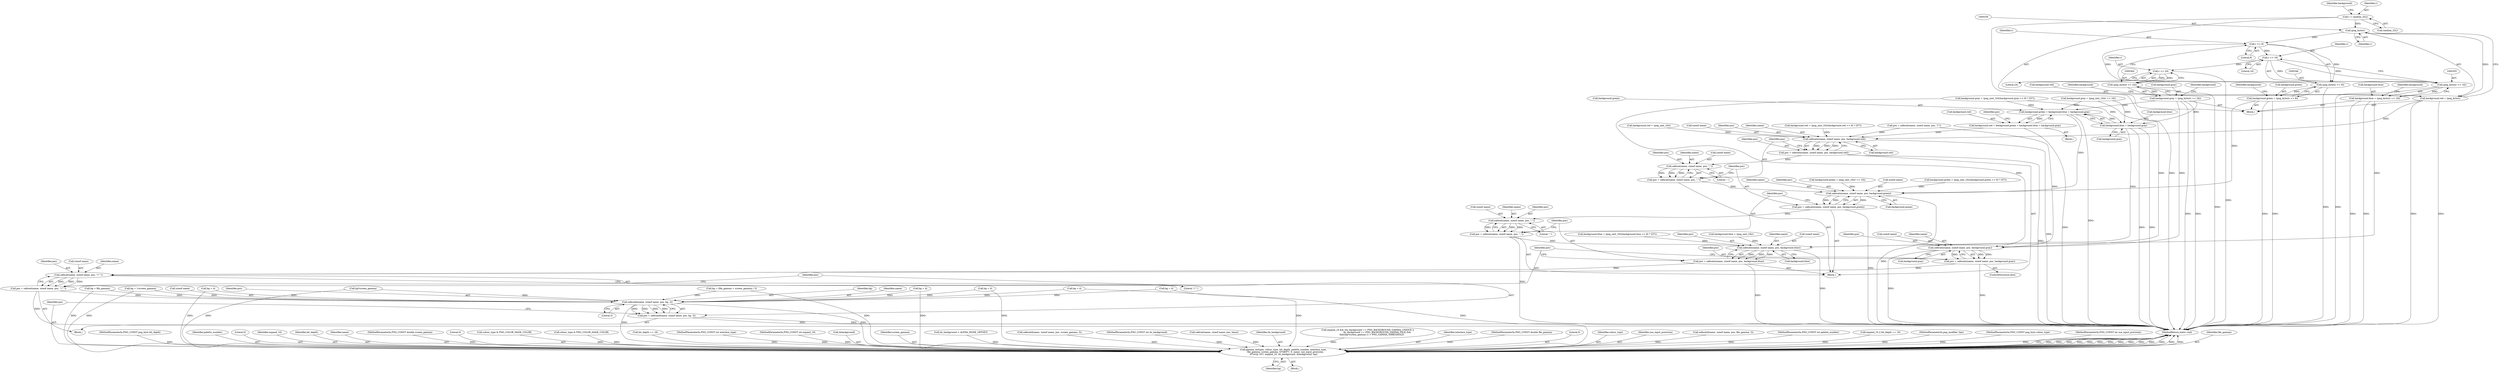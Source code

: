 digraph "0_Android_9d4853418ab2f754c2b63e091c29c5529b8b86ca_44@API" {
"1000331" [label="(Call,r = random_32())"];
"1000338" [label="(Call,(png_byte)r)"];
"1000334" [label="(Call,background.red = (png_byte)r)"];
"1000456" [label="(Call,safecatn(name, sizeof name, pos, background.red))"];
"1000454" [label="(Call,pos = safecatn(name, sizeof name, pos, background.red))"];
"1000466" [label="(Call,safecat(name, sizeof name, pos, \",\"))"];
"1000464" [label="(Call,pos = safecat(name, sizeof name, pos, \",\"))"];
"1000474" [label="(Call,safecatn(name, sizeof name, pos, background.green))"];
"1000472" [label="(Call,pos = safecatn(name, sizeof name, pos, background.green))"];
"1000484" [label="(Call,safecat(name, sizeof name, pos, \",\"))"];
"1000482" [label="(Call,pos = safecat(name, sizeof name, pos, \",\"))"];
"1000492" [label="(Call,safecatn(name, sizeof name, pos, background.blue))"];
"1000490" [label="(Call,pos = safecatn(name, sizeof name, pos, background.blue))"];
"1000513" [label="(Call,safecat(name, sizeof name, pos, \")^\"))"];
"1000511" [label="(Call,pos = safecat(name, sizeof name, pos, \")^\"))"];
"1000521" [label="(Call,safecatd(name, sizeof name, pos, bg, 3))"];
"1000519" [label="(Call,pos = safecatd(name, sizeof name, pos, bg, 3))"];
"1000528" [label="(Call,gamma_test(pm, colour_type, bit_depth, palette_number, interlace_type,\n      file_gamma, screen_gamma, 0/*sBIT*/, 0, name, use_input_precision,\n 0/*strip 16*/, expand_16, do_background, &background, bg))"];
"1000347" [label="(Call,r >> 8)"];
"1000345" [label="(Call,(png_byte)(r >> 8))"];
"1000341" [label="(Call,background.green = (png_byte)(r >> 8))"];
"1000356" [label="(Call,r >> 16)"];
"1000354" [label="(Call,(png_byte)(r >> 16))"];
"1000350" [label="(Call,background.blue = (png_byte)(r >> 16))"];
"1000365" [label="(Call,r >> 24)"];
"1000363" [label="(Call,(png_byte)(r >> 24))"];
"1000359" [label="(Call,background.gray = (png_byte)(r >> 24))"];
"1000383" [label="(Call,background.green = background.blue = background.gray)"];
"1000379" [label="(Call,background.red = background.green = background.blue = background.gray)"];
"1000387" [label="(Call,background.blue = background.gray)"];
"1000503" [label="(Call,safecatn(name, sizeof name, pos, background.gray))"];
"1000501" [label="(Call,pos = safecatn(name, sizeof name, pos, background.gray))"];
"1000120" [label="(MethodParameterIn,PNG_CONST png_byte bit_depth)"];
"1000351" [label="(Call,background.blue)"];
"1000490" [label="(Call,pos = safecatn(name, sizeof name, pos, background.blue))"];
"1000365" [label="(Call,r >> 24)"];
"1000162" [label="(Call,bg = file_gamma)"];
"1000491" [label="(Identifier,pos)"];
"1000387" [label="(Call,background.blue = background.gray)"];
"1000518" [label="(Literal,\")^\")"];
"1000440" [label="(Block,)"];
"1000152" [label="(Call,bg = 1/screen_gamma)"];
"1000302" [label="(Call,background.blue = (png_uint_16)((background.blue >> 8) * 257))"];
"1000532" [label="(Identifier,palette_number)"];
"1000479" [label="(Call,background.green)"];
"1000537" [label="(Literal,0)"];
"1000541" [label="(Identifier,expand_16)"];
"1000356" [label="(Call,r >> 16)"];
"1000528" [label="(Call,gamma_test(pm, colour_type, bit_depth, palette_number, interlace_type,\n      file_gamma, screen_gamma, 0/*sBIT*/, 0, name, use_input_precision,\n 0/*strip 16*/, expand_16, do_background, &background, bg))"];
"1000335" [label="(Call,background.red)"];
"1000461" [label="(Call,background.red)"];
"1000336" [label="(Identifier,background)"];
"1000531" [label="(Identifier,bit_depth)"];
"1000507" [label="(Identifier,pos)"];
"1000523" [label="(Call,sizeof name)"];
"1000454" [label="(Call,pos = safecatn(name, sizeof name, pos, background.red))"];
"1000221" [label="(Call,background.red = (png_uint_16)r)"];
"1000341" [label="(Call,background.green = (png_byte)(r >> 8))"];
"1000338" [label="(Call,(png_byte)r)"];
"1000352" [label="(Identifier,background)"];
"1000486" [label="(Call,sizeof name)"];
"1000354" [label="(Call,(png_byte)(r >> 16))"];
"1000517" [label="(Identifier,pos)"];
"1000545" [label="(Identifier,bg)"];
"1000538" [label="(Identifier,name)"];
"1000475" [label="(Identifier,name)"];
"1000471" [label="(Literal,\",\")"];
"1000527" [label="(Literal,3)"];
"1000348" [label="(Identifier,r)"];
"1000508" [label="(Call,background.gray)"];
"1000361" [label="(Identifier,background)"];
"1000124" [label="(MethodParameterIn,PNG_CONST double screen_gamma)"];
"1000478" [label="(Identifier,pos)"];
"1000536" [label="(Literal,0)"];
"1000375" [label="(Call,colour_type & PNG_COLOR_MASK_COLOR)"];
"1000450" [label="(Call,colour_type & PNG_COLOR_MASK_COLOR)"];
"1000198" [label="(Call,bg = 4)"];
"1000213" [label="(Call,bit_depth == 16)"];
"1000349" [label="(Literal,8)"];
"1000122" [label="(MethodParameterIn,PNG_CONST int interlace_type)"];
"1000525" [label="(Identifier,pos)"];
"1000127" [label="(MethodParameterIn,PNG_CONST int expand_16)"];
"1000474" [label="(Call,safecatn(name, sizeof name, pos, background.green))"];
"1000543" [label="(Call,&background)"];
"1000513" [label="(Call,safecat(name, sizeof name, pos, \")^\"))"];
"1000380" [label="(Call,background.red)"];
"1000342" [label="(Call,background.green)"];
"1000529" [label="(Identifier,pm)"];
"1000228" [label="(Call,background.green = (png_uint_16)(r >> 16))"];
"1000270" [label="(Call,bg*screen_gamma)"];
"1000535" [label="(Identifier,screen_gamma)"];
"1000170" [label="(Call,bg = (file_gamma + screen_gamma) / 3)"];
"1000367" [label="(Literal,24)"];
"1000464" [label="(Call,pos = safecat(name, sizeof name, pos, \",\"))"];
"1000485" [label="(Identifier,name)"];
"1000360" [label="(Call,background.gray)"];
"1000521" [label="(Call,safecatd(name, sizeof name, pos, bg, 3))"];
"1000526" [label="(Identifier,bg)"];
"1000331" [label="(Call,r = random_32())"];
"1000496" [label="(Identifier,pos)"];
"1000520" [label="(Identifier,pos)"];
"1000546" [label="(MethodReturn,static void)"];
"1000359" [label="(Call,background.gray = (png_byte)(r >> 24))"];
"1000522" [label="(Identifier,name)"];
"1000384" [label="(Call,background.green)"];
"1000128" [label="(Block,)"];
"1000473" [label="(Identifier,pos)"];
"1000437" [label="(Call,do_background < ALPHA_MODE_OFFSET)"];
"1000511" [label="(Call,pos = safecat(name, sizeof name, pos, \")^\"))"];
"1000470" [label="(Identifier,pos)"];
"1000357" [label="(Identifier,r)"];
"1000315" [label="(Call,background.gray = (png_uint_16)((background.gray >> 8) * 257))"];
"1000240" [label="(Call,background.blue = (png_uint_16)r)"];
"1000505" [label="(Call,sizeof name)"];
"1000515" [label="(Call,sizeof name)"];
"1000502" [label="(Identifier,pos)"];
"1000514" [label="(Identifier,name)"];
"1000334" [label="(Call,background.red = (png_byte)r)"];
"1000144" [label="(Call,bg = 4)"];
"1000489" [label="(Literal,\",\")"];
"1000488" [label="(Identifier,pos)"];
"1000347" [label="(Call,r >> 8)"];
"1000472" [label="(Call,pos = safecatn(name, sizeof name, pos, background.green))"];
"1000476" [label="(Call,sizeof name)"];
"1000458" [label="(Call,sizeof name)"];
"1000421" [label="(Call,safecatd(name, sizeof name, pos, screen_gamma, 3))"];
"1000289" [label="(Call,background.green = (png_uint_16)((background.green >> 8) * 257))"];
"1000460" [label="(Identifier,pos)"];
"1000126" [label="(MethodParameterIn,PNG_CONST int do_background)"];
"1000482" [label="(Call,pos = safecat(name, sizeof name, pos, \",\"))"];
"1000430" [label="(Call,safecat(name, sizeof name, pos, base))"];
"1000504" [label="(Identifier,name)"];
"1000466" [label="(Call,safecat(name, sizeof name, pos, \",\"))"];
"1000370" [label="(Identifier,background)"];
"1000383" [label="(Call,background.green = background.blue = background.gray)"];
"1000340" [label="(Identifier,r)"];
"1000542" [label="(Identifier,do_background)"];
"1000332" [label="(Identifier,r)"];
"1000492" [label="(Call,safecatn(name, sizeof name, pos, background.blue))"];
"1000512" [label="(Identifier,pos)"];
"1000182" [label="(Call,bg = 4)"];
"1000257" [label="(Call,expand_16 && (do_background == PNG_BACKGROUND_GAMMA_UNIQUE ||\n                           do_background == PNG_BACKGROUND_GAMMA_FILE) &&\n            fabs(bg*screen_gamma-1) > PNG_GAMMA_THRESHOLD)"];
"1000343" [label="(Identifier,background)"];
"1000533" [label="(Identifier,interlace_type)"];
"1000391" [label="(Call,background.gray)"];
"1000453" [label="(Block,)"];
"1000493" [label="(Identifier,name)"];
"1000497" [label="(Call,background.blue)"];
"1000363" [label="(Call,(png_byte)(r >> 24))"];
"1000457" [label="(Identifier,name)"];
"1000123" [label="(MethodParameterIn,PNG_CONST double file_gamma)"];
"1000540" [label="(Literal,0)"];
"1000455" [label="(Identifier,pos)"];
"1000206" [label="(Call,bg = 4)"];
"1000530" [label="(Identifier,colour_type)"];
"1000456" [label="(Call,safecatn(name, sizeof name, pos, background.red))"];
"1000539" [label="(Identifier,use_input_precision)"];
"1000465" [label="(Identifier,pos)"];
"1000404" [label="(Call,safecatd(name, sizeof name, pos, file_gamma, 3))"];
"1000121" [label="(MethodParameterIn,PNG_CONST int palette_number)"];
"1000211" [label="(Call,expand_16 || bit_depth == 16)"];
"1000467" [label="(Identifier,name)"];
"1000494" [label="(Call,sizeof name)"];
"1000483" [label="(Identifier,pos)"];
"1000500" [label="(ControlStructure,else)"];
"1000519" [label="(Call,pos = safecatd(name, sizeof name, pos, bg, 3))"];
"1000329" [label="(Block,)"];
"1000276" [label="(Call,background.red = (png_uint_16)((background.red >> 8) * 257))"];
"1000118" [label="(MethodParameterIn,png_modifier *pm)"];
"1000119" [label="(MethodParameterIn,PNG_CONST png_byte colour_type)"];
"1000125" [label="(MethodParameterIn,PNG_CONST int use_input_precision)"];
"1000388" [label="(Call,background.blue)"];
"1000441" [label="(Call,pos = safecat(name, sizeof name, pos, \"(\"))"];
"1000358" [label="(Literal,16)"];
"1000395" [label="(Identifier,pos)"];
"1000190" [label="(Call,bg = 4)"];
"1000350" [label="(Call,background.blue = (png_byte)(r >> 16))"];
"1000534" [label="(Identifier,file_gamma)"];
"1000503" [label="(Call,safecatn(name, sizeof name, pos, background.gray))"];
"1000379" [label="(Call,background.red = background.green = background.blue = background.gray)"];
"1000484" [label="(Call,safecat(name, sizeof name, pos, \",\"))"];
"1000378" [label="(Block,)"];
"1000247" [label="(Call,background.gray = (png_uint_16)(r >> 16))"];
"1000468" [label="(Call,sizeof name)"];
"1000345" [label="(Call,(png_byte)(r >> 8))"];
"1000501" [label="(Call,pos = safecatn(name, sizeof name, pos, background.gray))"];
"1000333" [label="(Call,random_32())"];
"1000366" [label="(Identifier,r)"];
"1000331" -> "1000329"  [label="AST: "];
"1000331" -> "1000333"  [label="CFG: "];
"1000332" -> "1000331"  [label="AST: "];
"1000333" -> "1000331"  [label="AST: "];
"1000336" -> "1000331"  [label="CFG: "];
"1000331" -> "1000546"  [label="DDG: "];
"1000331" -> "1000338"  [label="DDG: "];
"1000338" -> "1000334"  [label="AST: "];
"1000338" -> "1000340"  [label="CFG: "];
"1000339" -> "1000338"  [label="AST: "];
"1000340" -> "1000338"  [label="AST: "];
"1000334" -> "1000338"  [label="CFG: "];
"1000338" -> "1000334"  [label="DDG: "];
"1000338" -> "1000347"  [label="DDG: "];
"1000334" -> "1000329"  [label="AST: "];
"1000335" -> "1000334"  [label="AST: "];
"1000343" -> "1000334"  [label="CFG: "];
"1000334" -> "1000546"  [label="DDG: "];
"1000334" -> "1000546"  [label="DDG: "];
"1000334" -> "1000456"  [label="DDG: "];
"1000456" -> "1000454"  [label="AST: "];
"1000456" -> "1000461"  [label="CFG: "];
"1000457" -> "1000456"  [label="AST: "];
"1000458" -> "1000456"  [label="AST: "];
"1000460" -> "1000456"  [label="AST: "];
"1000461" -> "1000456"  [label="AST: "];
"1000454" -> "1000456"  [label="CFG: "];
"1000456" -> "1000546"  [label="DDG: "];
"1000456" -> "1000454"  [label="DDG: "];
"1000456" -> "1000454"  [label="DDG: "];
"1000456" -> "1000454"  [label="DDG: "];
"1000441" -> "1000456"  [label="DDG: "];
"1000379" -> "1000456"  [label="DDG: "];
"1000221" -> "1000456"  [label="DDG: "];
"1000276" -> "1000456"  [label="DDG: "];
"1000454" -> "1000453"  [label="AST: "];
"1000455" -> "1000454"  [label="AST: "];
"1000465" -> "1000454"  [label="CFG: "];
"1000454" -> "1000546"  [label="DDG: "];
"1000454" -> "1000466"  [label="DDG: "];
"1000466" -> "1000464"  [label="AST: "];
"1000466" -> "1000471"  [label="CFG: "];
"1000467" -> "1000466"  [label="AST: "];
"1000468" -> "1000466"  [label="AST: "];
"1000470" -> "1000466"  [label="AST: "];
"1000471" -> "1000466"  [label="AST: "];
"1000464" -> "1000466"  [label="CFG: "];
"1000466" -> "1000464"  [label="DDG: "];
"1000466" -> "1000464"  [label="DDG: "];
"1000466" -> "1000464"  [label="DDG: "];
"1000464" -> "1000453"  [label="AST: "];
"1000465" -> "1000464"  [label="AST: "];
"1000473" -> "1000464"  [label="CFG: "];
"1000464" -> "1000474"  [label="DDG: "];
"1000474" -> "1000472"  [label="AST: "];
"1000474" -> "1000479"  [label="CFG: "];
"1000475" -> "1000474"  [label="AST: "];
"1000476" -> "1000474"  [label="AST: "];
"1000478" -> "1000474"  [label="AST: "];
"1000479" -> "1000474"  [label="AST: "];
"1000472" -> "1000474"  [label="CFG: "];
"1000474" -> "1000546"  [label="DDG: "];
"1000474" -> "1000472"  [label="DDG: "];
"1000474" -> "1000472"  [label="DDG: "];
"1000474" -> "1000472"  [label="DDG: "];
"1000228" -> "1000474"  [label="DDG: "];
"1000341" -> "1000474"  [label="DDG: "];
"1000289" -> "1000474"  [label="DDG: "];
"1000383" -> "1000474"  [label="DDG: "];
"1000472" -> "1000453"  [label="AST: "];
"1000473" -> "1000472"  [label="AST: "];
"1000483" -> "1000472"  [label="CFG: "];
"1000472" -> "1000546"  [label="DDG: "];
"1000472" -> "1000484"  [label="DDG: "];
"1000484" -> "1000482"  [label="AST: "];
"1000484" -> "1000489"  [label="CFG: "];
"1000485" -> "1000484"  [label="AST: "];
"1000486" -> "1000484"  [label="AST: "];
"1000488" -> "1000484"  [label="AST: "];
"1000489" -> "1000484"  [label="AST: "];
"1000482" -> "1000484"  [label="CFG: "];
"1000484" -> "1000482"  [label="DDG: "];
"1000484" -> "1000482"  [label="DDG: "];
"1000484" -> "1000482"  [label="DDG: "];
"1000482" -> "1000453"  [label="AST: "];
"1000483" -> "1000482"  [label="AST: "];
"1000491" -> "1000482"  [label="CFG: "];
"1000482" -> "1000546"  [label="DDG: "];
"1000482" -> "1000492"  [label="DDG: "];
"1000492" -> "1000490"  [label="AST: "];
"1000492" -> "1000497"  [label="CFG: "];
"1000493" -> "1000492"  [label="AST: "];
"1000494" -> "1000492"  [label="AST: "];
"1000496" -> "1000492"  [label="AST: "];
"1000497" -> "1000492"  [label="AST: "];
"1000490" -> "1000492"  [label="CFG: "];
"1000492" -> "1000546"  [label="DDG: "];
"1000492" -> "1000490"  [label="DDG: "];
"1000492" -> "1000490"  [label="DDG: "];
"1000492" -> "1000490"  [label="DDG: "];
"1000350" -> "1000492"  [label="DDG: "];
"1000302" -> "1000492"  [label="DDG: "];
"1000387" -> "1000492"  [label="DDG: "];
"1000240" -> "1000492"  [label="DDG: "];
"1000490" -> "1000453"  [label="AST: "];
"1000491" -> "1000490"  [label="AST: "];
"1000512" -> "1000490"  [label="CFG: "];
"1000490" -> "1000546"  [label="DDG: "];
"1000490" -> "1000513"  [label="DDG: "];
"1000513" -> "1000511"  [label="AST: "];
"1000513" -> "1000518"  [label="CFG: "];
"1000514" -> "1000513"  [label="AST: "];
"1000515" -> "1000513"  [label="AST: "];
"1000517" -> "1000513"  [label="AST: "];
"1000518" -> "1000513"  [label="AST: "];
"1000511" -> "1000513"  [label="CFG: "];
"1000513" -> "1000511"  [label="DDG: "];
"1000513" -> "1000511"  [label="DDG: "];
"1000513" -> "1000511"  [label="DDG: "];
"1000501" -> "1000513"  [label="DDG: "];
"1000511" -> "1000440"  [label="AST: "];
"1000512" -> "1000511"  [label="AST: "];
"1000520" -> "1000511"  [label="CFG: "];
"1000511" -> "1000546"  [label="DDG: "];
"1000511" -> "1000521"  [label="DDG: "];
"1000521" -> "1000519"  [label="AST: "];
"1000521" -> "1000527"  [label="CFG: "];
"1000522" -> "1000521"  [label="AST: "];
"1000523" -> "1000521"  [label="AST: "];
"1000525" -> "1000521"  [label="AST: "];
"1000526" -> "1000521"  [label="AST: "];
"1000527" -> "1000521"  [label="AST: "];
"1000519" -> "1000521"  [label="CFG: "];
"1000521" -> "1000519"  [label="DDG: "];
"1000521" -> "1000519"  [label="DDG: "];
"1000521" -> "1000519"  [label="DDG: "];
"1000521" -> "1000519"  [label="DDG: "];
"1000190" -> "1000521"  [label="DDG: "];
"1000198" -> "1000521"  [label="DDG: "];
"1000162" -> "1000521"  [label="DDG: "];
"1000206" -> "1000521"  [label="DDG: "];
"1000152" -> "1000521"  [label="DDG: "];
"1000144" -> "1000521"  [label="DDG: "];
"1000170" -> "1000521"  [label="DDG: "];
"1000270" -> "1000521"  [label="DDG: "];
"1000182" -> "1000521"  [label="DDG: "];
"1000521" -> "1000528"  [label="DDG: "];
"1000521" -> "1000528"  [label="DDG: "];
"1000519" -> "1000440"  [label="AST: "];
"1000520" -> "1000519"  [label="AST: "];
"1000529" -> "1000519"  [label="CFG: "];
"1000519" -> "1000546"  [label="DDG: "];
"1000519" -> "1000546"  [label="DDG: "];
"1000528" -> "1000128"  [label="AST: "];
"1000528" -> "1000545"  [label="CFG: "];
"1000529" -> "1000528"  [label="AST: "];
"1000530" -> "1000528"  [label="AST: "];
"1000531" -> "1000528"  [label="AST: "];
"1000532" -> "1000528"  [label="AST: "];
"1000533" -> "1000528"  [label="AST: "];
"1000534" -> "1000528"  [label="AST: "];
"1000535" -> "1000528"  [label="AST: "];
"1000536" -> "1000528"  [label="AST: "];
"1000537" -> "1000528"  [label="AST: "];
"1000538" -> "1000528"  [label="AST: "];
"1000539" -> "1000528"  [label="AST: "];
"1000540" -> "1000528"  [label="AST: "];
"1000541" -> "1000528"  [label="AST: "];
"1000542" -> "1000528"  [label="AST: "];
"1000543" -> "1000528"  [label="AST: "];
"1000545" -> "1000528"  [label="AST: "];
"1000546" -> "1000528"  [label="CFG: "];
"1000528" -> "1000546"  [label="DDG: "];
"1000528" -> "1000546"  [label="DDG: "];
"1000528" -> "1000546"  [label="DDG: "];
"1000528" -> "1000546"  [label="DDG: "];
"1000528" -> "1000546"  [label="DDG: "];
"1000528" -> "1000546"  [label="DDG: "];
"1000528" -> "1000546"  [label="DDG: "];
"1000528" -> "1000546"  [label="DDG: "];
"1000528" -> "1000546"  [label="DDG: "];
"1000528" -> "1000546"  [label="DDG: "];
"1000528" -> "1000546"  [label="DDG: "];
"1000528" -> "1000546"  [label="DDG: "];
"1000528" -> "1000546"  [label="DDG: "];
"1000528" -> "1000546"  [label="DDG: "];
"1000118" -> "1000528"  [label="DDG: "];
"1000375" -> "1000528"  [label="DDG: "];
"1000450" -> "1000528"  [label="DDG: "];
"1000119" -> "1000528"  [label="DDG: "];
"1000213" -> "1000528"  [label="DDG: "];
"1000120" -> "1000528"  [label="DDG: "];
"1000121" -> "1000528"  [label="DDG: "];
"1000122" -> "1000528"  [label="DDG: "];
"1000404" -> "1000528"  [label="DDG: "];
"1000123" -> "1000528"  [label="DDG: "];
"1000421" -> "1000528"  [label="DDG: "];
"1000124" -> "1000528"  [label="DDG: "];
"1000430" -> "1000528"  [label="DDG: "];
"1000125" -> "1000528"  [label="DDG: "];
"1000257" -> "1000528"  [label="DDG: "];
"1000211" -> "1000528"  [label="DDG: "];
"1000127" -> "1000528"  [label="DDG: "];
"1000437" -> "1000528"  [label="DDG: "];
"1000126" -> "1000528"  [label="DDG: "];
"1000190" -> "1000528"  [label="DDG: "];
"1000198" -> "1000528"  [label="DDG: "];
"1000162" -> "1000528"  [label="DDG: "];
"1000206" -> "1000528"  [label="DDG: "];
"1000152" -> "1000528"  [label="DDG: "];
"1000144" -> "1000528"  [label="DDG: "];
"1000170" -> "1000528"  [label="DDG: "];
"1000270" -> "1000528"  [label="DDG: "];
"1000182" -> "1000528"  [label="DDG: "];
"1000347" -> "1000345"  [label="AST: "];
"1000347" -> "1000349"  [label="CFG: "];
"1000348" -> "1000347"  [label="AST: "];
"1000349" -> "1000347"  [label="AST: "];
"1000345" -> "1000347"  [label="CFG: "];
"1000347" -> "1000345"  [label="DDG: "];
"1000347" -> "1000345"  [label="DDG: "];
"1000347" -> "1000356"  [label="DDG: "];
"1000345" -> "1000341"  [label="AST: "];
"1000346" -> "1000345"  [label="AST: "];
"1000341" -> "1000345"  [label="CFG: "];
"1000345" -> "1000546"  [label="DDG: "];
"1000345" -> "1000341"  [label="DDG: "];
"1000341" -> "1000329"  [label="AST: "];
"1000342" -> "1000341"  [label="AST: "];
"1000352" -> "1000341"  [label="CFG: "];
"1000341" -> "1000546"  [label="DDG: "];
"1000341" -> "1000546"  [label="DDG: "];
"1000356" -> "1000354"  [label="AST: "];
"1000356" -> "1000358"  [label="CFG: "];
"1000357" -> "1000356"  [label="AST: "];
"1000358" -> "1000356"  [label="AST: "];
"1000354" -> "1000356"  [label="CFG: "];
"1000356" -> "1000354"  [label="DDG: "];
"1000356" -> "1000354"  [label="DDG: "];
"1000356" -> "1000365"  [label="DDG: "];
"1000354" -> "1000350"  [label="AST: "];
"1000355" -> "1000354"  [label="AST: "];
"1000350" -> "1000354"  [label="CFG: "];
"1000354" -> "1000546"  [label="DDG: "];
"1000354" -> "1000350"  [label="DDG: "];
"1000350" -> "1000329"  [label="AST: "];
"1000351" -> "1000350"  [label="AST: "];
"1000361" -> "1000350"  [label="CFG: "];
"1000350" -> "1000546"  [label="DDG: "];
"1000350" -> "1000546"  [label="DDG: "];
"1000365" -> "1000363"  [label="AST: "];
"1000365" -> "1000367"  [label="CFG: "];
"1000366" -> "1000365"  [label="AST: "];
"1000367" -> "1000365"  [label="AST: "];
"1000363" -> "1000365"  [label="CFG: "];
"1000365" -> "1000546"  [label="DDG: "];
"1000365" -> "1000363"  [label="DDG: "];
"1000365" -> "1000363"  [label="DDG: "];
"1000363" -> "1000359"  [label="AST: "];
"1000364" -> "1000363"  [label="AST: "];
"1000359" -> "1000363"  [label="CFG: "];
"1000363" -> "1000546"  [label="DDG: "];
"1000363" -> "1000359"  [label="DDG: "];
"1000359" -> "1000329"  [label="AST: "];
"1000360" -> "1000359"  [label="AST: "];
"1000370" -> "1000359"  [label="CFG: "];
"1000359" -> "1000546"  [label="DDG: "];
"1000359" -> "1000546"  [label="DDG: "];
"1000359" -> "1000383"  [label="DDG: "];
"1000359" -> "1000387"  [label="DDG: "];
"1000359" -> "1000503"  [label="DDG: "];
"1000383" -> "1000379"  [label="AST: "];
"1000383" -> "1000387"  [label="CFG: "];
"1000384" -> "1000383"  [label="AST: "];
"1000387" -> "1000383"  [label="AST: "];
"1000379" -> "1000383"  [label="CFG: "];
"1000383" -> "1000546"  [label="DDG: "];
"1000383" -> "1000379"  [label="DDG: "];
"1000387" -> "1000383"  [label="DDG: "];
"1000247" -> "1000383"  [label="DDG: "];
"1000315" -> "1000383"  [label="DDG: "];
"1000379" -> "1000378"  [label="AST: "];
"1000380" -> "1000379"  [label="AST: "];
"1000395" -> "1000379"  [label="CFG: "];
"1000379" -> "1000546"  [label="DDG: "];
"1000387" -> "1000391"  [label="CFG: "];
"1000388" -> "1000387"  [label="AST: "];
"1000391" -> "1000387"  [label="AST: "];
"1000387" -> "1000546"  [label="DDG: "];
"1000387" -> "1000546"  [label="DDG: "];
"1000247" -> "1000387"  [label="DDG: "];
"1000315" -> "1000387"  [label="DDG: "];
"1000503" -> "1000501"  [label="AST: "];
"1000503" -> "1000508"  [label="CFG: "];
"1000504" -> "1000503"  [label="AST: "];
"1000505" -> "1000503"  [label="AST: "];
"1000507" -> "1000503"  [label="AST: "];
"1000508" -> "1000503"  [label="AST: "];
"1000501" -> "1000503"  [label="CFG: "];
"1000503" -> "1000546"  [label="DDG: "];
"1000503" -> "1000501"  [label="DDG: "];
"1000503" -> "1000501"  [label="DDG: "];
"1000503" -> "1000501"  [label="DDG: "];
"1000441" -> "1000503"  [label="DDG: "];
"1000247" -> "1000503"  [label="DDG: "];
"1000315" -> "1000503"  [label="DDG: "];
"1000501" -> "1000500"  [label="AST: "];
"1000502" -> "1000501"  [label="AST: "];
"1000512" -> "1000501"  [label="CFG: "];
"1000501" -> "1000546"  [label="DDG: "];
}
